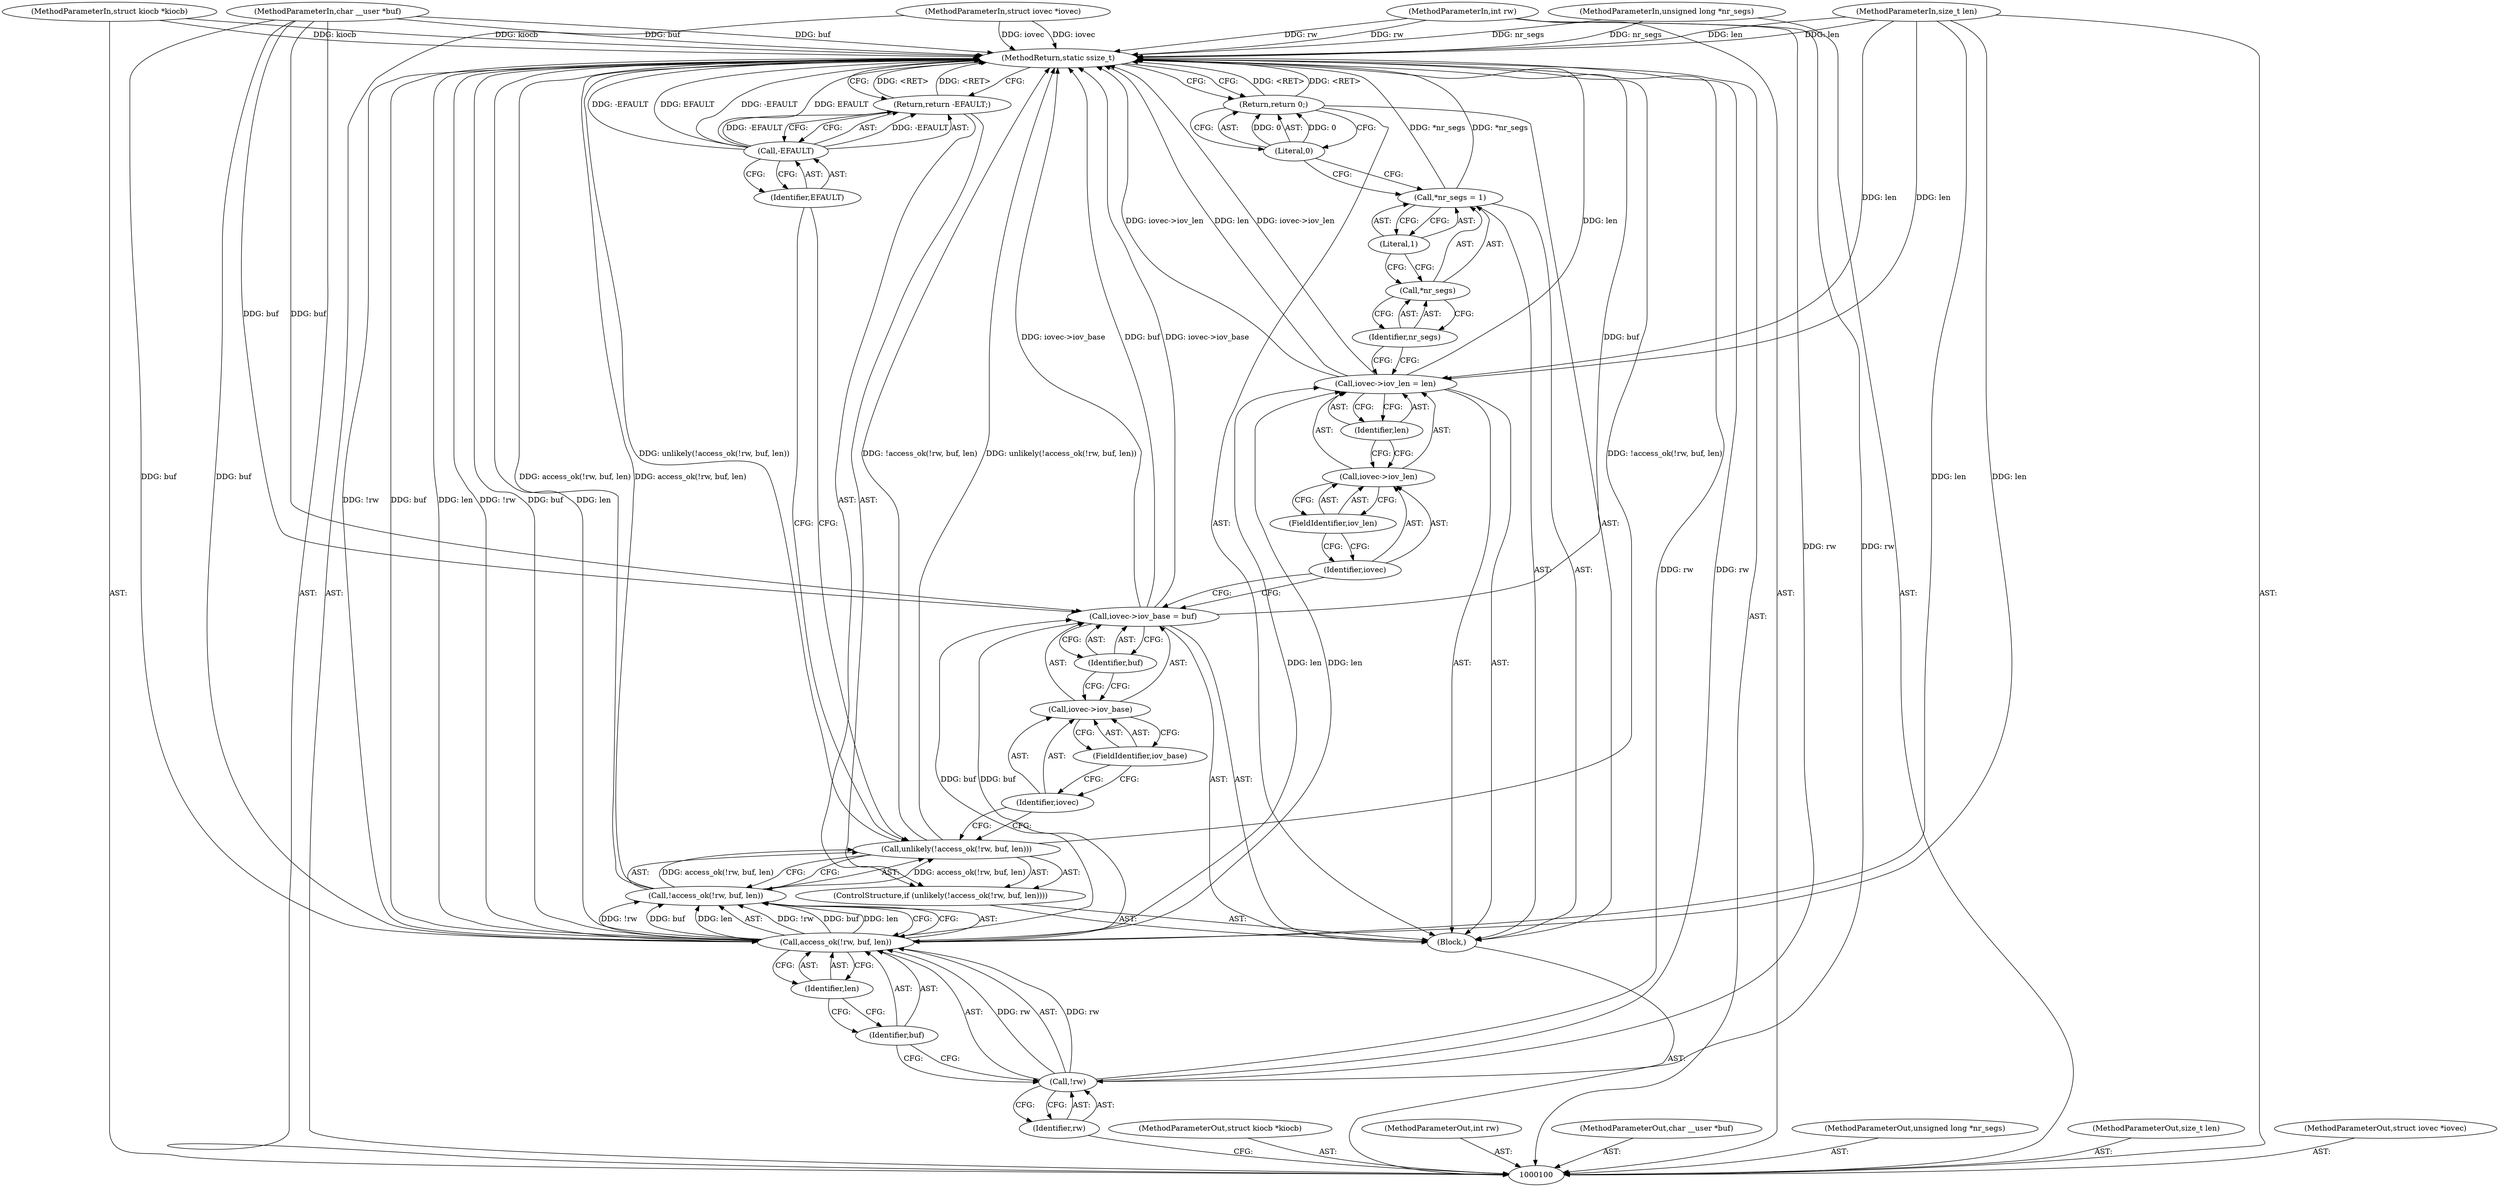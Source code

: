 digraph "1_linux_4c185ce06dca14f5cea192f5a2c981ef50663f2b_0" {
"1000135" [label="(MethodReturn,static ssize_t)"];
"1000101" [label="(MethodParameterIn,struct kiocb *kiocb)"];
"1000178" [label="(MethodParameterOut,struct kiocb *kiocb)"];
"1000119" [label="(Call,iovec->iov_base = buf)"];
"1000120" [label="(Call,iovec->iov_base)"];
"1000121" [label="(Identifier,iovec)"];
"1000123" [label="(Identifier,buf)"];
"1000122" [label="(FieldIdentifier,iov_base)"];
"1000128" [label="(Identifier,len)"];
"1000124" [label="(Call,iovec->iov_len = len)"];
"1000125" [label="(Call,iovec->iov_len)"];
"1000126" [label="(Identifier,iovec)"];
"1000127" [label="(FieldIdentifier,iov_len)"];
"1000132" [label="(Literal,1)"];
"1000129" [label="(Call,*nr_segs = 1)"];
"1000130" [label="(Call,*nr_segs)"];
"1000131" [label="(Identifier,nr_segs)"];
"1000133" [label="(Return,return 0;)"];
"1000134" [label="(Literal,0)"];
"1000102" [label="(MethodParameterIn,int rw)"];
"1000179" [label="(MethodParameterOut,int rw)"];
"1000103" [label="(MethodParameterIn,char __user *buf)"];
"1000180" [label="(MethodParameterOut,char __user *buf)"];
"1000104" [label="(MethodParameterIn,unsigned long *nr_segs)"];
"1000181" [label="(MethodParameterOut,unsigned long *nr_segs)"];
"1000105" [label="(MethodParameterIn,size_t len)"];
"1000182" [label="(MethodParameterOut,size_t len)"];
"1000106" [label="(MethodParameterIn,struct iovec *iovec)"];
"1000183" [label="(MethodParameterOut,struct iovec *iovec)"];
"1000107" [label="(Block,)"];
"1000110" [label="(Call,!access_ok(!rw, buf, len))"];
"1000111" [label="(Call,access_ok(!rw, buf, len))"];
"1000108" [label="(ControlStructure,if (unlikely(!access_ok(!rw, buf, len))))"];
"1000112" [label="(Call,!rw)"];
"1000113" [label="(Identifier,rw)"];
"1000114" [label="(Identifier,buf)"];
"1000115" [label="(Identifier,len)"];
"1000109" [label="(Call,unlikely(!access_ok(!rw, buf, len)))"];
"1000117" [label="(Call,-EFAULT)"];
"1000118" [label="(Identifier,EFAULT)"];
"1000116" [label="(Return,return -EFAULT;)"];
"1000135" -> "1000100"  [label="AST: "];
"1000135" -> "1000116"  [label="CFG: "];
"1000135" -> "1000133"  [label="CFG: "];
"1000117" -> "1000135"  [label="DDG: -EFAULT"];
"1000117" -> "1000135"  [label="DDG: EFAULT"];
"1000129" -> "1000135"  [label="DDG: *nr_segs"];
"1000124" -> "1000135"  [label="DDG: iovec->iov_len"];
"1000124" -> "1000135"  [label="DDG: len"];
"1000104" -> "1000135"  [label="DDG: nr_segs"];
"1000105" -> "1000135"  [label="DDG: len"];
"1000111" -> "1000135"  [label="DDG: buf"];
"1000111" -> "1000135"  [label="DDG: len"];
"1000111" -> "1000135"  [label="DDG: !rw"];
"1000119" -> "1000135"  [label="DDG: buf"];
"1000119" -> "1000135"  [label="DDG: iovec->iov_base"];
"1000110" -> "1000135"  [label="DDG: access_ok(!rw, buf, len)"];
"1000103" -> "1000135"  [label="DDG: buf"];
"1000102" -> "1000135"  [label="DDG: rw"];
"1000112" -> "1000135"  [label="DDG: rw"];
"1000101" -> "1000135"  [label="DDG: kiocb"];
"1000109" -> "1000135"  [label="DDG: !access_ok(!rw, buf, len)"];
"1000109" -> "1000135"  [label="DDG: unlikely(!access_ok(!rw, buf, len))"];
"1000106" -> "1000135"  [label="DDG: iovec"];
"1000116" -> "1000135"  [label="DDG: <RET>"];
"1000133" -> "1000135"  [label="DDG: <RET>"];
"1000101" -> "1000100"  [label="AST: "];
"1000101" -> "1000135"  [label="DDG: kiocb"];
"1000178" -> "1000100"  [label="AST: "];
"1000119" -> "1000107"  [label="AST: "];
"1000119" -> "1000123"  [label="CFG: "];
"1000120" -> "1000119"  [label="AST: "];
"1000123" -> "1000119"  [label="AST: "];
"1000126" -> "1000119"  [label="CFG: "];
"1000119" -> "1000135"  [label="DDG: buf"];
"1000119" -> "1000135"  [label="DDG: iovec->iov_base"];
"1000111" -> "1000119"  [label="DDG: buf"];
"1000103" -> "1000119"  [label="DDG: buf"];
"1000120" -> "1000119"  [label="AST: "];
"1000120" -> "1000122"  [label="CFG: "];
"1000121" -> "1000120"  [label="AST: "];
"1000122" -> "1000120"  [label="AST: "];
"1000123" -> "1000120"  [label="CFG: "];
"1000121" -> "1000120"  [label="AST: "];
"1000121" -> "1000109"  [label="CFG: "];
"1000122" -> "1000121"  [label="CFG: "];
"1000123" -> "1000119"  [label="AST: "];
"1000123" -> "1000120"  [label="CFG: "];
"1000119" -> "1000123"  [label="CFG: "];
"1000122" -> "1000120"  [label="AST: "];
"1000122" -> "1000121"  [label="CFG: "];
"1000120" -> "1000122"  [label="CFG: "];
"1000128" -> "1000124"  [label="AST: "];
"1000128" -> "1000125"  [label="CFG: "];
"1000124" -> "1000128"  [label="CFG: "];
"1000124" -> "1000107"  [label="AST: "];
"1000124" -> "1000128"  [label="CFG: "];
"1000125" -> "1000124"  [label="AST: "];
"1000128" -> "1000124"  [label="AST: "];
"1000131" -> "1000124"  [label="CFG: "];
"1000124" -> "1000135"  [label="DDG: iovec->iov_len"];
"1000124" -> "1000135"  [label="DDG: len"];
"1000111" -> "1000124"  [label="DDG: len"];
"1000105" -> "1000124"  [label="DDG: len"];
"1000125" -> "1000124"  [label="AST: "];
"1000125" -> "1000127"  [label="CFG: "];
"1000126" -> "1000125"  [label="AST: "];
"1000127" -> "1000125"  [label="AST: "];
"1000128" -> "1000125"  [label="CFG: "];
"1000126" -> "1000125"  [label="AST: "];
"1000126" -> "1000119"  [label="CFG: "];
"1000127" -> "1000126"  [label="CFG: "];
"1000127" -> "1000125"  [label="AST: "];
"1000127" -> "1000126"  [label="CFG: "];
"1000125" -> "1000127"  [label="CFG: "];
"1000132" -> "1000129"  [label="AST: "];
"1000132" -> "1000130"  [label="CFG: "];
"1000129" -> "1000132"  [label="CFG: "];
"1000129" -> "1000107"  [label="AST: "];
"1000129" -> "1000132"  [label="CFG: "];
"1000130" -> "1000129"  [label="AST: "];
"1000132" -> "1000129"  [label="AST: "];
"1000134" -> "1000129"  [label="CFG: "];
"1000129" -> "1000135"  [label="DDG: *nr_segs"];
"1000130" -> "1000129"  [label="AST: "];
"1000130" -> "1000131"  [label="CFG: "];
"1000131" -> "1000130"  [label="AST: "];
"1000132" -> "1000130"  [label="CFG: "];
"1000131" -> "1000130"  [label="AST: "];
"1000131" -> "1000124"  [label="CFG: "];
"1000130" -> "1000131"  [label="CFG: "];
"1000133" -> "1000107"  [label="AST: "];
"1000133" -> "1000134"  [label="CFG: "];
"1000134" -> "1000133"  [label="AST: "];
"1000135" -> "1000133"  [label="CFG: "];
"1000133" -> "1000135"  [label="DDG: <RET>"];
"1000134" -> "1000133"  [label="DDG: 0"];
"1000134" -> "1000133"  [label="AST: "];
"1000134" -> "1000129"  [label="CFG: "];
"1000133" -> "1000134"  [label="CFG: "];
"1000134" -> "1000133"  [label="DDG: 0"];
"1000102" -> "1000100"  [label="AST: "];
"1000102" -> "1000135"  [label="DDG: rw"];
"1000102" -> "1000112"  [label="DDG: rw"];
"1000179" -> "1000100"  [label="AST: "];
"1000103" -> "1000100"  [label="AST: "];
"1000103" -> "1000135"  [label="DDG: buf"];
"1000103" -> "1000111"  [label="DDG: buf"];
"1000103" -> "1000119"  [label="DDG: buf"];
"1000180" -> "1000100"  [label="AST: "];
"1000104" -> "1000100"  [label="AST: "];
"1000104" -> "1000135"  [label="DDG: nr_segs"];
"1000181" -> "1000100"  [label="AST: "];
"1000105" -> "1000100"  [label="AST: "];
"1000105" -> "1000135"  [label="DDG: len"];
"1000105" -> "1000111"  [label="DDG: len"];
"1000105" -> "1000124"  [label="DDG: len"];
"1000182" -> "1000100"  [label="AST: "];
"1000106" -> "1000100"  [label="AST: "];
"1000106" -> "1000135"  [label="DDG: iovec"];
"1000183" -> "1000100"  [label="AST: "];
"1000107" -> "1000100"  [label="AST: "];
"1000108" -> "1000107"  [label="AST: "];
"1000119" -> "1000107"  [label="AST: "];
"1000124" -> "1000107"  [label="AST: "];
"1000129" -> "1000107"  [label="AST: "];
"1000133" -> "1000107"  [label="AST: "];
"1000110" -> "1000109"  [label="AST: "];
"1000110" -> "1000111"  [label="CFG: "];
"1000111" -> "1000110"  [label="AST: "];
"1000109" -> "1000110"  [label="CFG: "];
"1000110" -> "1000135"  [label="DDG: access_ok(!rw, buf, len)"];
"1000110" -> "1000109"  [label="DDG: access_ok(!rw, buf, len)"];
"1000111" -> "1000110"  [label="DDG: !rw"];
"1000111" -> "1000110"  [label="DDG: buf"];
"1000111" -> "1000110"  [label="DDG: len"];
"1000111" -> "1000110"  [label="AST: "];
"1000111" -> "1000115"  [label="CFG: "];
"1000112" -> "1000111"  [label="AST: "];
"1000114" -> "1000111"  [label="AST: "];
"1000115" -> "1000111"  [label="AST: "];
"1000110" -> "1000111"  [label="CFG: "];
"1000111" -> "1000135"  [label="DDG: buf"];
"1000111" -> "1000135"  [label="DDG: len"];
"1000111" -> "1000135"  [label="DDG: !rw"];
"1000111" -> "1000110"  [label="DDG: !rw"];
"1000111" -> "1000110"  [label="DDG: buf"];
"1000111" -> "1000110"  [label="DDG: len"];
"1000112" -> "1000111"  [label="DDG: rw"];
"1000103" -> "1000111"  [label="DDG: buf"];
"1000105" -> "1000111"  [label="DDG: len"];
"1000111" -> "1000119"  [label="DDG: buf"];
"1000111" -> "1000124"  [label="DDG: len"];
"1000108" -> "1000107"  [label="AST: "];
"1000109" -> "1000108"  [label="AST: "];
"1000116" -> "1000108"  [label="AST: "];
"1000112" -> "1000111"  [label="AST: "];
"1000112" -> "1000113"  [label="CFG: "];
"1000113" -> "1000112"  [label="AST: "];
"1000114" -> "1000112"  [label="CFG: "];
"1000112" -> "1000135"  [label="DDG: rw"];
"1000112" -> "1000111"  [label="DDG: rw"];
"1000102" -> "1000112"  [label="DDG: rw"];
"1000113" -> "1000112"  [label="AST: "];
"1000113" -> "1000100"  [label="CFG: "];
"1000112" -> "1000113"  [label="CFG: "];
"1000114" -> "1000111"  [label="AST: "];
"1000114" -> "1000112"  [label="CFG: "];
"1000115" -> "1000114"  [label="CFG: "];
"1000115" -> "1000111"  [label="AST: "];
"1000115" -> "1000114"  [label="CFG: "];
"1000111" -> "1000115"  [label="CFG: "];
"1000109" -> "1000108"  [label="AST: "];
"1000109" -> "1000110"  [label="CFG: "];
"1000110" -> "1000109"  [label="AST: "];
"1000118" -> "1000109"  [label="CFG: "];
"1000121" -> "1000109"  [label="CFG: "];
"1000109" -> "1000135"  [label="DDG: !access_ok(!rw, buf, len)"];
"1000109" -> "1000135"  [label="DDG: unlikely(!access_ok(!rw, buf, len))"];
"1000110" -> "1000109"  [label="DDG: access_ok(!rw, buf, len)"];
"1000117" -> "1000116"  [label="AST: "];
"1000117" -> "1000118"  [label="CFG: "];
"1000118" -> "1000117"  [label="AST: "];
"1000116" -> "1000117"  [label="CFG: "];
"1000117" -> "1000135"  [label="DDG: -EFAULT"];
"1000117" -> "1000135"  [label="DDG: EFAULT"];
"1000117" -> "1000116"  [label="DDG: -EFAULT"];
"1000118" -> "1000117"  [label="AST: "];
"1000118" -> "1000109"  [label="CFG: "];
"1000117" -> "1000118"  [label="CFG: "];
"1000116" -> "1000108"  [label="AST: "];
"1000116" -> "1000117"  [label="CFG: "];
"1000117" -> "1000116"  [label="AST: "];
"1000135" -> "1000116"  [label="CFG: "];
"1000116" -> "1000135"  [label="DDG: <RET>"];
"1000117" -> "1000116"  [label="DDG: -EFAULT"];
}
